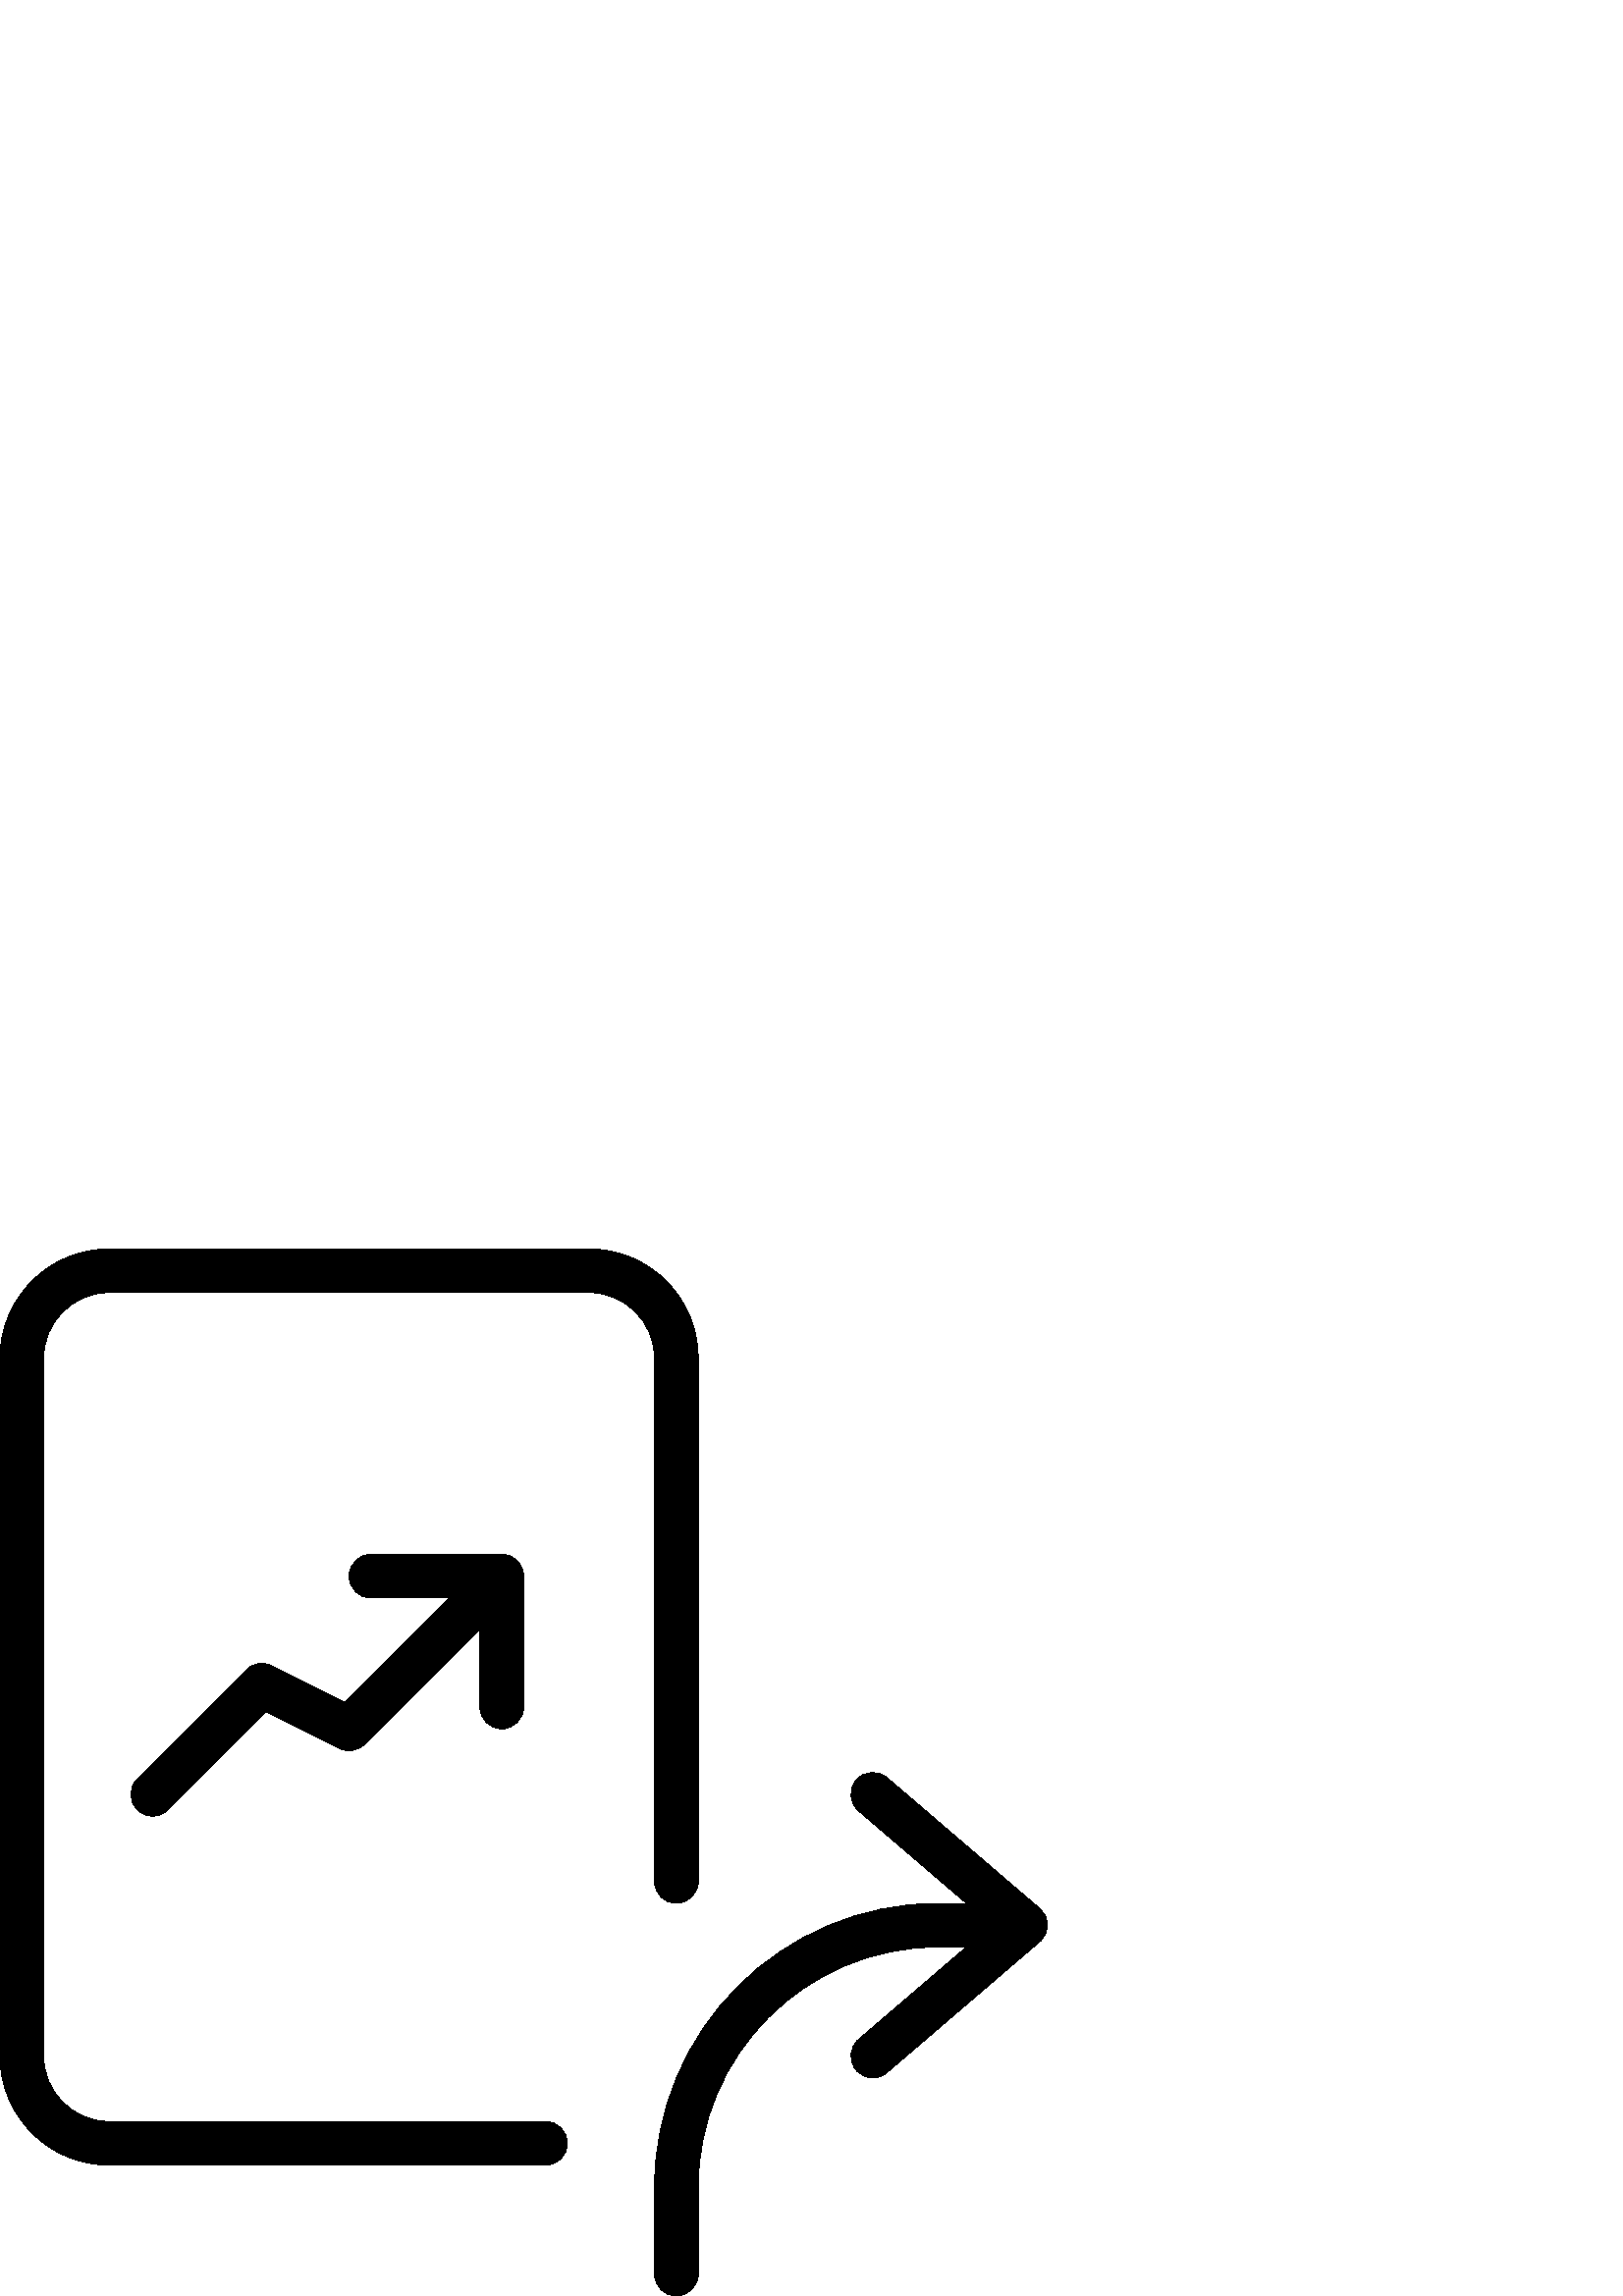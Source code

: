 %!PS-Adobe-3.0 EPSF-3.0
%%Pages: 1
%%DocumentData: Clean7Bit
%%LanguageLevel: 2
%%BoundingBox: 0 0 384 384
%%EndComments
%%BeginProlog
50 dict begin
/q { gsave } bind def
/Q { grestore } bind def
/cm { 6 array astore concat } bind def
/w { setlinewidth } bind def
/J { setlinecap } bind def
/j { setlinejoin } bind def
/M { setmiterlimit } bind def
/d { setdash } bind def
/m { moveto } bind def
/l { lineto } bind def
/c { curveto } bind def
/h { closepath } bind def
/re { exch dup neg 3 1 roll 5 3 roll moveto 0 rlineto
      0 exch rlineto 0 rlineto closepath } bind def
/S { stroke } bind def
/f { fill } bind def
/f* { eofill } bind def
/n { newpath } bind def
/W { clip } bind def
/W* { eoclip } bind def
/BT { } bind def
/ET { } bind def
/BDC { mark 3 1 roll /BDC pdfmark } bind def
/EMC { mark /EMC pdfmark } bind def
/cairo_store_point { /cairo_point_y exch def /cairo_point_x exch def } def
/Tj { show currentpoint cairo_store_point } bind def
/TJ {
  {
    dup
    type /stringtype eq
    { show } { -0.001 mul 0 cairo_font_matrix dtransform rmoveto } ifelse
  } forall
  currentpoint cairo_store_point
} bind def
/cairo_selectfont { cairo_font_matrix aload pop pop pop 0 0 6 array astore
    cairo_font exch selectfont cairo_point_x cairo_point_y moveto } bind def
/Tf { pop /cairo_font exch def /cairo_font_matrix where
      { pop cairo_selectfont } if } bind def
/Td { matrix translate cairo_font_matrix matrix concatmatrix dup
      /cairo_font_matrix exch def dup 4 get exch 5 get cairo_store_point
      /cairo_font where { pop cairo_selectfont } if } bind def
/Tm { 2 copy 8 2 roll 6 array astore /cairo_font_matrix exch def
      cairo_store_point /cairo_font where { pop cairo_selectfont } if } bind def
/g { setgray } bind def
/rg { setrgbcolor } bind def
/d1 { setcachedevice } bind def
/cairo_data_source {
  CairoDataIndex CairoData length lt
    { CairoData CairoDataIndex get /CairoDataIndex CairoDataIndex 1 add def }
    { () } ifelse
} def
/cairo_flush_ascii85_file { cairo_ascii85_file status { cairo_ascii85_file flushfile } if } def
/cairo_image { image cairo_flush_ascii85_file } def
/cairo_imagemask { imagemask cairo_flush_ascii85_file } def
%%EndProlog
%%BeginSetup
%%EndSetup
%%Page: 1 1
%%BeginPageSetup
%%PageBoundingBox: 0 0 384 384
%%EndPageSetup
q 0 0 384 384 rectclip
1 0 0 -1 0 384 cm q
0 g
248 384 m 243.586 384 240 380.414 240 376 c 240 344 l 240 286.656 286.656
 240 344 240 c 376 240 l 380.414 240 384 243.586 384 248 c 384 252.414 380.414
 256 376 256 c 344 256 l 295.473 256 256 295.473 256 344 c 256 376 l 256
 380.414 252.414 384 248 384 c h
248 384 m f
320 304 m 317.742 304 315.504 303.055 313.938 301.199 c 311.055 297.855
 311.441 292.801 314.801 289.922 c 363.711 247.984 l 314.801 206.047 l 311.441
 203.168 311.055 198.129 313.938 194.77 c 316.816 191.406 321.871 191.039
 325.215 193.902 c 381.215 241.902 l 382.977 243.441 384 245.664 384 248
 c 384 250.336 382.977 252.559 381.199 254.062 c 325.199 302.062 l 323.695
 303.359 321.84 304 320 304 c h
320 304 m f
200 336 m 40 336 l 17.953 336 0 318.047 0 296 c 0 40 l 0 17.953 17.953 
0 40 0 c 216 0 l 238.047 0 256 17.953 256 40 c 256 232 l 256 236.414 252.414
 240 248 240 c 243.586 240 240 236.414 240 232 c 240 40 l 240 26.77 229.23
 16 216 16 c 40 16 l 26.77 16 16 26.77 16 40 c 16 296 l 16 309.23 26.77 
320 40 320 c 200 320 l 204.414 320 208 323.586 208 328 c 208 332.414 204.414
 336 200 336 c h
200 336 m f
56 208 m 53.953 208 51.902 207.215 50.336 205.664 c 47.215 202.543 47.215
 197.473 50.336 194.352 c 90.336 154.352 l 92.785 151.887 96.48 151.297 
99.586 152.848 c 126.434 166.273 l 178.352 114.352 l 181.473 111.23 186.543
 111.23 189.664 114.352 c 192.785 117.473 192.785 122.543 189.664 125.664
 c 133.664 181.664 l 131.215 184.113 127.504 184.688 124.434 183.168 c 97.586
 169.742 l 61.664 205.664 l 60.098 207.215 58.047 208 56 208 c h
56 208 m f
184 176 m 179.586 176 176 172.414 176 168 c 176 128 l 136 128 l 131.586
 128 128 124.414 128 120 c 128 115.586 131.586 112 136 112 c 184 112 l 188.414
 112 192 115.586 192 120 c 192 168 l 192 172.414 188.414 176 184 176 c h
184 176 m f
Q Q
showpage
%%Trailer
end
%%EOF
